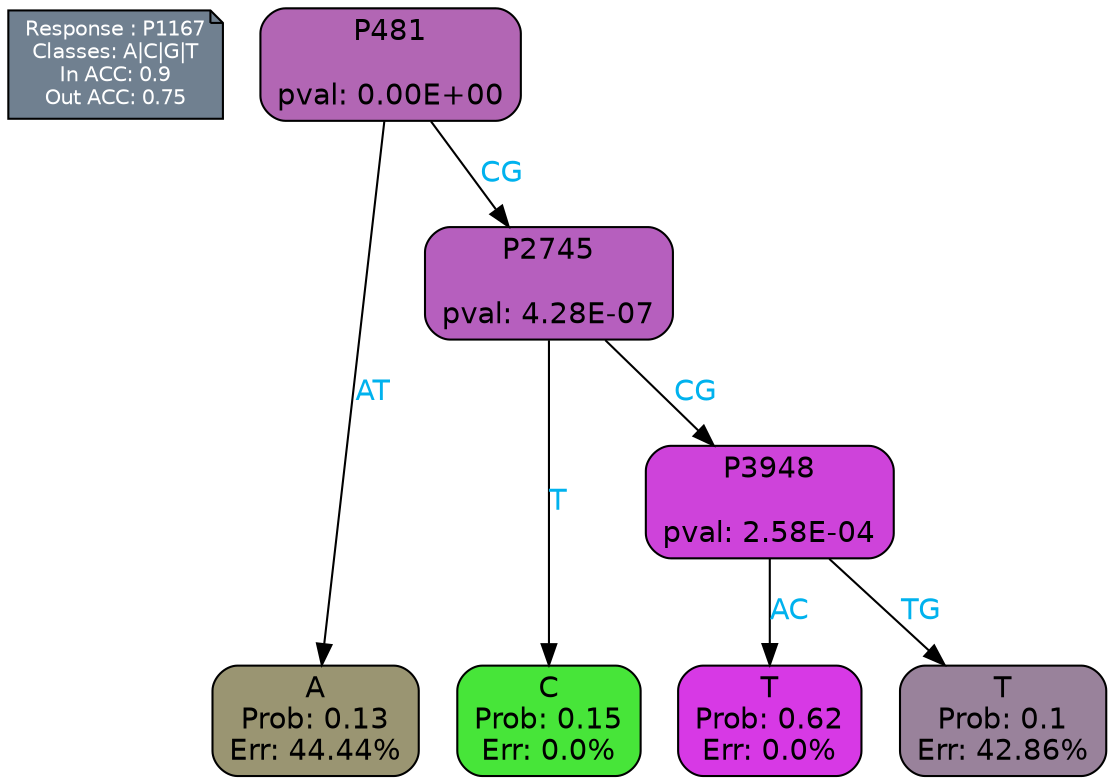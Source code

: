 digraph Tree {
node [shape=box, style="filled, rounded", color="black", fontname=helvetica] ;
graph [ranksep=equally, splines=polylines, bgcolor=transparent, dpi=600] ;
edge [fontname=helvetica] ;
LEGEND [label="Response : P1167
Classes: A|C|G|T
In ACC: 0.9
Out ACC: 0.75
",shape=note,align=left,style=filled,fillcolor="slategray",fontcolor="white",fontsize=10];1 [label="P481

pval: 0.00E+00", fillcolor="#b266b4"] ;
2 [label="A
Prob: 0.13
Err: 44.44%", fillcolor="#9a9572"] ;
3 [label="P2745

pval: 4.28E-07", fillcolor="#b65fbe"] ;
4 [label="C
Prob: 0.15
Err: 0.0%", fillcolor="#47e539"] ;
5 [label="P3948

pval: 2.58E-04", fillcolor="#ce43da"] ;
6 [label="T
Prob: 0.62
Err: 0.0%", fillcolor="#d739e5"] ;
7 [label="T
Prob: 0.1
Err: 42.86%", fillcolor="#99829b"] ;
1 -> 2 [label="AT",fontcolor=deepskyblue2] ;
1 -> 3 [label="CG",fontcolor=deepskyblue2] ;
3 -> 4 [label="T",fontcolor=deepskyblue2] ;
3 -> 5 [label="CG",fontcolor=deepskyblue2] ;
5 -> 6 [label="AC",fontcolor=deepskyblue2] ;
5 -> 7 [label="TG",fontcolor=deepskyblue2] ;
{rank = same; 2;4;6;7;}{rank = same; LEGEND;1;}}